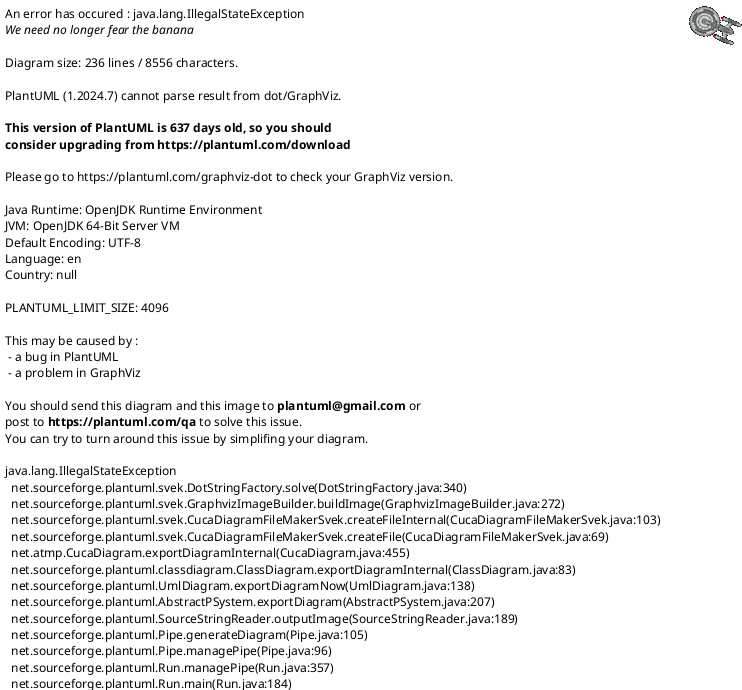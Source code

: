 @startuml
skinparam linetype ortho
class main {
    - orderService service.OrderService
    - repository storage.db.Repository
    - loggerService service.LoggerService
}
namespace view {
    class CLI << (S,Aquamarine) >> {
        - orderService service.OrderService
        - loggerService service.LoggerService
        - commandList []command
        - maxGoroutines uint64
        - activeGoroutines uint64

        - commandHandler(commandChannel <font color=blue>chan</font> string, semaphore <font color=blue>chan</font> <font color=blue>struct</font>{}, done <font color=blue>chan</font> <font color=blue>struct</font>{}, wg *sync.WaitGroup)
        - worker(cmd string, id uint64, semaphore <font color=blue>chan</font> <font color=blue>struct</font>{}, wg *sync.WaitGroup)
        - setMaxGoroutines(input string, semaphore *<font color=blue>chan</font> <font color=blue>struct</font>{}) error
        - processCommand(input string)
        - acceptOrder(args []string) error
        - issueOrders(args []string) error
        - acceptReturn(args []string) error
        - returnOrderToCourier(args []string) error
        - listReturns(args []string) error
        - listOrders(args []string) error
        - help()

        + Run() error
    }

    class command << (S,Aquamarine) >> {
        - name string
        - description string
    }
}
namespace service {
    interface OrderService  {
        + Accept(id string, userId string, dateStr string, orderPrice string, weight string, packageType string) error
        + ReturnToCourier(id string) error
        + Issue(ids []string) error
        + Return(id string, userId string) error
        + ListReturns(offset string, limit string) ([]models.Order, error)
        + ListOrders(userId string, offset string, limit string) ([]models.Order, error)
        + PrintList(orders []models.Order)

    }
    class orderService << (S,Aquamarine) >> {
        - repository storage.Storage

        + Accept(id string, userId string, dateStr string, orderPrice string, weight string, packageType string) error
        + Issue(ids []string) error
        + Return(id string, userId string) error
        + ReturnToCourier(id string) error
        + ListReturns(offset string, limit string) ([]models.Order, error)
        + ListOrders(userId string, offset string, limit string) ([]models.Order, error)
        + PrintList(orders []models.Order)
    }
    interface PackageInterface  {
        + ValidatePackage(weight float64) error
        + GetType() string
        + GetPrice() float64
    }
    class Package << (S,Aquamarine) >> {
        + Validate(weight float64) error
    }
    class FilmPackage << (S,Aquamarine) >> {
        + ValidatePackage(weight float64) error
        + GetType() string
        + GetPrice() float64
    }
    class PacketPackage << (S,Aquamarine) >> {
        + ValidatePackage(weight float64) error
        + GetType() string
        + GetPrice() float64
    }
    class BoxPackage << (S,Aquamarine) >> {
        + ValidatePackage(weight float64) error
        + GetType() string
        + GetPrice() float64
    }
    interface LoggerService {
        + Start(ctx context.Context, wg *sync.WaitGroup) func() error
        + DisplayKafkaEvents()
        + CreateEvent(ctx context.Context, input string) (models.Event, error)
        + ProcessEvent(ctx context.Context, event models.Event) error
    }
    class loggerService << (S,Aquamarine) >> {
        + useKafka bool
        + kafkaProvider kafka.KafkaProvider
        + repo storage.Storage
    }
}

namespace storage {
    interface Storage  {
        + Insert(ctx context.Context, order models.Order) (string, error)
        + Update(ctx context.Context, order models.Order) (bool, error)
        + IssueUpdate(ctx context.Context, orders []models.Order) ([]bool, error)
        + Delete(ctx context.Context, id string) (string, error)
        + Get(ctx context.Context, id string) (models.Order, error)
        + GetReturns(ctx context.Context, offset, limit int) ([]models.Order, error)
        + GetOrders(ctx context.Context, userId string, offset, limit int) ([]models.Order, error)
        + StorageTest
        + Event
    }
    interface StorageTest {
        + Truncate(ctx context.Context, table string) error
    }
    interface Event {
        + InsertEvent(ctx context.Context, request string) (models.Event, error)
        + UpdateEvent(ctx context.Context, event models.Event) (models.Event, error)
    }
    namespace db {
        class Repository << (S,Aquamarine) >> {
            - pool *pgxpool.Pool
            - ctx context.Context

            + Insert(ctx context.Context, order models.Order) (string, error)
            + Update(ctx context.Context, order models.Order) (bool, error)
            + IssueUpdate(ctx context.Context, orders []models.Order) ([]bool, error)
            + Delete(ctx context.Context, id string) (string, error)
            + Get(ctx context.Context, id string) (models.Order, error)
            + GetReturns(ctx context.Context, offset, limit int) ([]models.Order, error)
            + GetOrders(ctx context.Context, userId string, offset, limit int) ([]models.Order, error)
            + Truncate(ctx context.Context, table string) error
            + InsertEvent(ctx context.Context, request string) (models.Event, error)
            + UpdateEvent(ctx context.Context, event models.Event) (models.Event, error)
        }
    }
}
namespace models {
    class Order << (S,Aquamarine) >> {
        + ID string
        + UserID string
        + StorageUntil time.Time
        + Issued bool
        + IssuedAt time.Time
        + Returned bool
        + OrderPrice float64
        + Weight float64
        + PackageType string
        + PackagePrice float64
        + Hash string
    }
    class Dto << (S,Aquamarine) >> {
        + ID string
        + UserID string
        + StorageUntil string
        + OrderPrice string
        + Weight string
        + PackageType string
    }
    class Event << (S,Aquamarine) >> {
        + ID int
        + MethodName string
       	+ Request string
        + Status EventStatus
        + RequestedAt time.Time
        + ProcessedAt time.Time
    }
    class DbConfig << (S,Aquamarine) >> {
        + User string
        + Password string
        + Host string
        + Port string
        + DBName string
        + Attempts int
        + Timeout time.Duration
    }
    class KafkaConfig << (S,Aquamarine) >> {
        + KafkaUse     bool
        + KafkaBrokers []string
        + KafkaTopics  []string
        + KafkaGroupID string
    }
}

namespace schema {
    class Orders {
        PK id________  VARCHAR
        user_id_______VARCHAR
        storage_until__ TIMESTAMPTZ
        issued_______ BOOLEAN
        issued_at____  TIMESTAMPTZ,
        returned_____  BOOLEAN
        order_price___ FLOAT
        weight_______ FLOAT
        package_type_  VARCHAR
        package_price_FLOAT
        hash________   VARCHAR
    }
    class Events {
        id___________________SERIAL PRIMARY KEY,
        method_name__________TEXT NOT NULL,
        request______________TEXT NOT NULL,
        status event_status____DEFAULT 'none',
        requested_at_________TIMESTAMPTZ,
        processed_at_________TIMESTAMPTZ
    }
    class event_status {
        ENUM ('none', 'requested', 'processed');
    }
}


main "has a" --* view.CLI
view.CLI -->service.OrderService: uses
view.CLI -->service.LoggerService: uses
view.CLI -->models.Dto: uses
view.CLI --* command: has a

service.OrderService <|-- orderService: implements
orderService --> storage.Storage: uses
orderService --> Package: uses
orderService *-- models.Order: has a

service.LoggerService <|-- loggerService: implements
loggerService --> models.KafkaConfig: uses
service.Package --* service.PackageInterface: extends

service.BoxPackage --|> service.PackageInterface: implements
service.FilmPackage --|> service.PackageInterface: implements
service.PacketPackage --|> service.PackageInterface: implements

storage.Storage <|-- storage.db.Repository: implement
storage.Storage *-- storage.Event: has a
storage.Storage *-- storage.StorageTest: has a
storage.StorageTest <|-- storage.db.Repository: implements
storage.Event <|- storage.db.Repository: implements
storage.db.Repository --> models.DbConfig: uses
storage.db.Repository --> models.Order: uses
storage.db.Repository --> models.Event: uses
models.Order <-[dashed]- schema.Orders: realises
models.Event <-[dashed]- schema.Events: realises
schema.event_status  *-- schema.Events: has a
@enduml